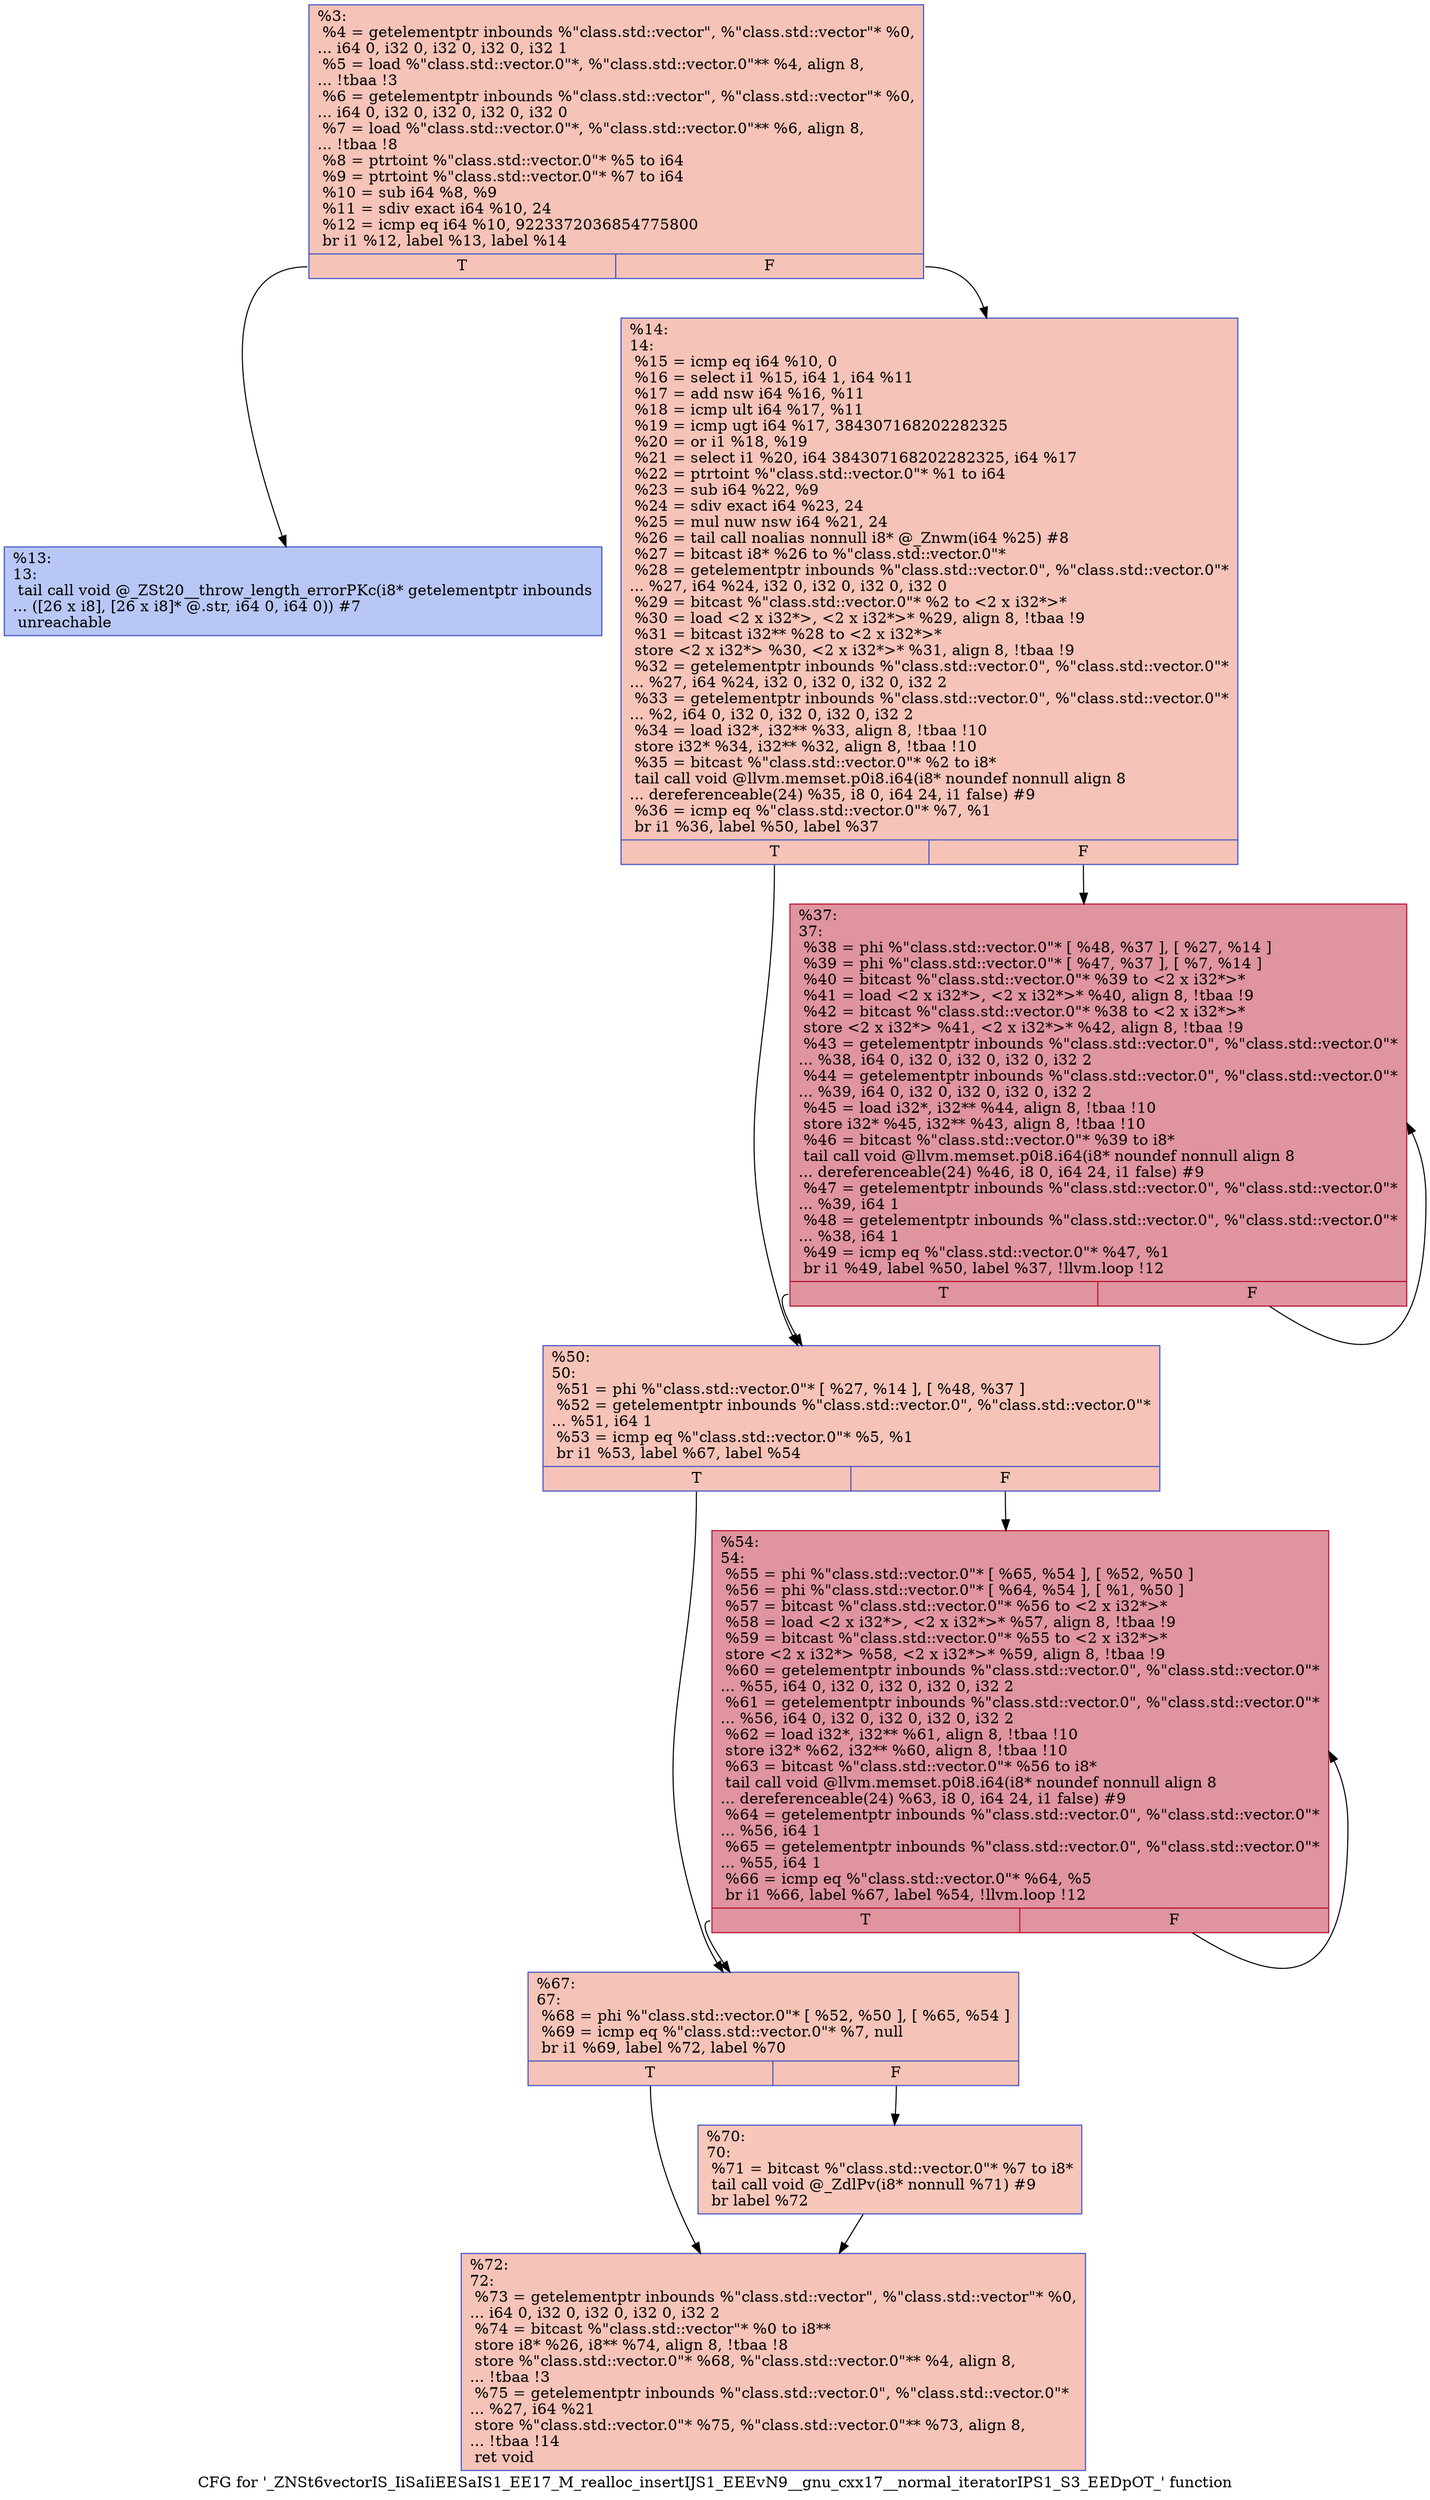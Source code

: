 digraph "CFG for '_ZNSt6vectorIS_IiSaIiEESaIS1_EE17_M_realloc_insertIJS1_EEEvN9__gnu_cxx17__normal_iteratorIPS1_S3_EEDpOT_' function" {
	label="CFG for '_ZNSt6vectorIS_IiSaIiEESaIS1_EE17_M_realloc_insertIJS1_EEEvN9__gnu_cxx17__normal_iteratorIPS1_S3_EEDpOT_' function";

	Node0x558e95315280 [shape=record,color="#3d50c3ff", style=filled, fillcolor="#e8765c70",label="{%3:\l  %4 = getelementptr inbounds %\"class.std::vector\", %\"class.std::vector\"* %0,\l... i64 0, i32 0, i32 0, i32 0, i32 1\l  %5 = load %\"class.std::vector.0\"*, %\"class.std::vector.0\"** %4, align 8,\l... !tbaa !3\l  %6 = getelementptr inbounds %\"class.std::vector\", %\"class.std::vector\"* %0,\l... i64 0, i32 0, i32 0, i32 0, i32 0\l  %7 = load %\"class.std::vector.0\"*, %\"class.std::vector.0\"** %6, align 8,\l... !tbaa !8\l  %8 = ptrtoint %\"class.std::vector.0\"* %5 to i64\l  %9 = ptrtoint %\"class.std::vector.0\"* %7 to i64\l  %10 = sub i64 %8, %9\l  %11 = sdiv exact i64 %10, 24\l  %12 = icmp eq i64 %10, 9223372036854775800\l  br i1 %12, label %13, label %14\l|{<s0>T|<s1>F}}"];
	Node0x558e95315280:s0 -> Node0x558e953153f0;
	Node0x558e95315280:s1 -> Node0x558e953158d0;
	Node0x558e953153f0 [shape=record,color="#3d50c3ff", style=filled, fillcolor="#5f7fe870",label="{%13:\l13:                                               \l  tail call void @_ZSt20__throw_length_errorPKc(i8* getelementptr inbounds\l... ([26 x i8], [26 x i8]* @.str, i64 0, i64 0)) #7\l  unreachable\l}"];
	Node0x558e953158d0 [shape=record,color="#3d50c3ff", style=filled, fillcolor="#e8765c70",label="{%14:\l14:                                               \l  %15 = icmp eq i64 %10, 0\l  %16 = select i1 %15, i64 1, i64 %11\l  %17 = add nsw i64 %16, %11\l  %18 = icmp ult i64 %17, %11\l  %19 = icmp ugt i64 %17, 384307168202282325\l  %20 = or i1 %18, %19\l  %21 = select i1 %20, i64 384307168202282325, i64 %17\l  %22 = ptrtoint %\"class.std::vector.0\"* %1 to i64\l  %23 = sub i64 %22, %9\l  %24 = sdiv exact i64 %23, 24\l  %25 = mul nuw nsw i64 %21, 24\l  %26 = tail call noalias nonnull i8* @_Znwm(i64 %25) #8\l  %27 = bitcast i8* %26 to %\"class.std::vector.0\"*\l  %28 = getelementptr inbounds %\"class.std::vector.0\", %\"class.std::vector.0\"*\l... %27, i64 %24, i32 0, i32 0, i32 0, i32 0\l  %29 = bitcast %\"class.std::vector.0\"* %2 to \<2 x i32*\>*\l  %30 = load \<2 x i32*\>, \<2 x i32*\>* %29, align 8, !tbaa !9\l  %31 = bitcast i32** %28 to \<2 x i32*\>*\l  store \<2 x i32*\> %30, \<2 x i32*\>* %31, align 8, !tbaa !9\l  %32 = getelementptr inbounds %\"class.std::vector.0\", %\"class.std::vector.0\"*\l... %27, i64 %24, i32 0, i32 0, i32 0, i32 2\l  %33 = getelementptr inbounds %\"class.std::vector.0\", %\"class.std::vector.0\"*\l... %2, i64 0, i32 0, i32 0, i32 0, i32 2\l  %34 = load i32*, i32** %33, align 8, !tbaa !10\l  store i32* %34, i32** %32, align 8, !tbaa !10\l  %35 = bitcast %\"class.std::vector.0\"* %2 to i8*\l  tail call void @llvm.memset.p0i8.i64(i8* noundef nonnull align 8\l... dereferenceable(24) %35, i8 0, i64 24, i1 false) #9\l  %36 = icmp eq %\"class.std::vector.0\"* %7, %1\l  br i1 %36, label %50, label %37\l|{<s0>T|<s1>F}}"];
	Node0x558e953158d0:s0 -> Node0x558e95317940;
	Node0x558e953158d0:s1 -> Node0x558e953179d0;
	Node0x558e953179d0 [shape=record,color="#b70d28ff", style=filled, fillcolor="#b70d2870",label="{%37:\l37:                                               \l  %38 = phi %\"class.std::vector.0\"* [ %48, %37 ], [ %27, %14 ]\l  %39 = phi %\"class.std::vector.0\"* [ %47, %37 ], [ %7, %14 ]\l  %40 = bitcast %\"class.std::vector.0\"* %39 to \<2 x i32*\>*\l  %41 = load \<2 x i32*\>, \<2 x i32*\>* %40, align 8, !tbaa !9\l  %42 = bitcast %\"class.std::vector.0\"* %38 to \<2 x i32*\>*\l  store \<2 x i32*\> %41, \<2 x i32*\>* %42, align 8, !tbaa !9\l  %43 = getelementptr inbounds %\"class.std::vector.0\", %\"class.std::vector.0\"*\l... %38, i64 0, i32 0, i32 0, i32 0, i32 2\l  %44 = getelementptr inbounds %\"class.std::vector.0\", %\"class.std::vector.0\"*\l... %39, i64 0, i32 0, i32 0, i32 0, i32 2\l  %45 = load i32*, i32** %44, align 8, !tbaa !10\l  store i32* %45, i32** %43, align 8, !tbaa !10\l  %46 = bitcast %\"class.std::vector.0\"* %39 to i8*\l  tail call void @llvm.memset.p0i8.i64(i8* noundef nonnull align 8\l... dereferenceable(24) %46, i8 0, i64 24, i1 false) #9\l  %47 = getelementptr inbounds %\"class.std::vector.0\", %\"class.std::vector.0\"*\l... %39, i64 1\l  %48 = getelementptr inbounds %\"class.std::vector.0\", %\"class.std::vector.0\"*\l... %38, i64 1\l  %49 = icmp eq %\"class.std::vector.0\"* %47, %1\l  br i1 %49, label %50, label %37, !llvm.loop !12\l|{<s0>T|<s1>F}}"];
	Node0x558e953179d0:s0 -> Node0x558e95317940;
	Node0x558e953179d0:s1 -> Node0x558e953179d0;
	Node0x558e95317940 [shape=record,color="#3d50c3ff", style=filled, fillcolor="#e8765c70",label="{%50:\l50:                                               \l  %51 = phi %\"class.std::vector.0\"* [ %27, %14 ], [ %48, %37 ]\l  %52 = getelementptr inbounds %\"class.std::vector.0\", %\"class.std::vector.0\"*\l... %51, i64 1\l  %53 = icmp eq %\"class.std::vector.0\"* %5, %1\l  br i1 %53, label %67, label %54\l|{<s0>T|<s1>F}}"];
	Node0x558e95317940:s0 -> Node0x558e95318810;
	Node0x558e95317940:s1 -> Node0x558e95318860;
	Node0x558e95318860 [shape=record,color="#b70d28ff", style=filled, fillcolor="#b70d2870",label="{%54:\l54:                                               \l  %55 = phi %\"class.std::vector.0\"* [ %65, %54 ], [ %52, %50 ]\l  %56 = phi %\"class.std::vector.0\"* [ %64, %54 ], [ %1, %50 ]\l  %57 = bitcast %\"class.std::vector.0\"* %56 to \<2 x i32*\>*\l  %58 = load \<2 x i32*\>, \<2 x i32*\>* %57, align 8, !tbaa !9\l  %59 = bitcast %\"class.std::vector.0\"* %55 to \<2 x i32*\>*\l  store \<2 x i32*\> %58, \<2 x i32*\>* %59, align 8, !tbaa !9\l  %60 = getelementptr inbounds %\"class.std::vector.0\", %\"class.std::vector.0\"*\l... %55, i64 0, i32 0, i32 0, i32 0, i32 2\l  %61 = getelementptr inbounds %\"class.std::vector.0\", %\"class.std::vector.0\"*\l... %56, i64 0, i32 0, i32 0, i32 0, i32 2\l  %62 = load i32*, i32** %61, align 8, !tbaa !10\l  store i32* %62, i32** %60, align 8, !tbaa !10\l  %63 = bitcast %\"class.std::vector.0\"* %56 to i8*\l  tail call void @llvm.memset.p0i8.i64(i8* noundef nonnull align 8\l... dereferenceable(24) %63, i8 0, i64 24, i1 false) #9\l  %64 = getelementptr inbounds %\"class.std::vector.0\", %\"class.std::vector.0\"*\l... %56, i64 1\l  %65 = getelementptr inbounds %\"class.std::vector.0\", %\"class.std::vector.0\"*\l... %55, i64 1\l  %66 = icmp eq %\"class.std::vector.0\"* %64, %5\l  br i1 %66, label %67, label %54, !llvm.loop !12\l|{<s0>T|<s1>F}}"];
	Node0x558e95318860:s0 -> Node0x558e95318810;
	Node0x558e95318860:s1 -> Node0x558e95318860;
	Node0x558e95318810 [shape=record,color="#3d50c3ff", style=filled, fillcolor="#e8765c70",label="{%67:\l67:                                               \l  %68 = phi %\"class.std::vector.0\"* [ %52, %50 ], [ %65, %54 ]\l  %69 = icmp eq %\"class.std::vector.0\"* %7, null\l  br i1 %69, label %72, label %70\l|{<s0>T|<s1>F}}"];
	Node0x558e95318810:s0 -> Node0x558e95319c30;
	Node0x558e95318810:s1 -> Node0x558e95319c80;
	Node0x558e95319c80 [shape=record,color="#3d50c3ff", style=filled, fillcolor="#ec7f6370",label="{%70:\l70:                                               \l  %71 = bitcast %\"class.std::vector.0\"* %7 to i8*\l  tail call void @_ZdlPv(i8* nonnull %71) #9\l  br label %72\l}"];
	Node0x558e95319c80 -> Node0x558e95319c30;
	Node0x558e95319c30 [shape=record,color="#3d50c3ff", style=filled, fillcolor="#e8765c70",label="{%72:\l72:                                               \l  %73 = getelementptr inbounds %\"class.std::vector\", %\"class.std::vector\"* %0,\l... i64 0, i32 0, i32 0, i32 0, i32 2\l  %74 = bitcast %\"class.std::vector\"* %0 to i8**\l  store i8* %26, i8** %74, align 8, !tbaa !8\l  store %\"class.std::vector.0\"* %68, %\"class.std::vector.0\"** %4, align 8,\l... !tbaa !3\l  %75 = getelementptr inbounds %\"class.std::vector.0\", %\"class.std::vector.0\"*\l... %27, i64 %21\l  store %\"class.std::vector.0\"* %75, %\"class.std::vector.0\"** %73, align 8,\l... !tbaa !14\l  ret void\l}"];
}
